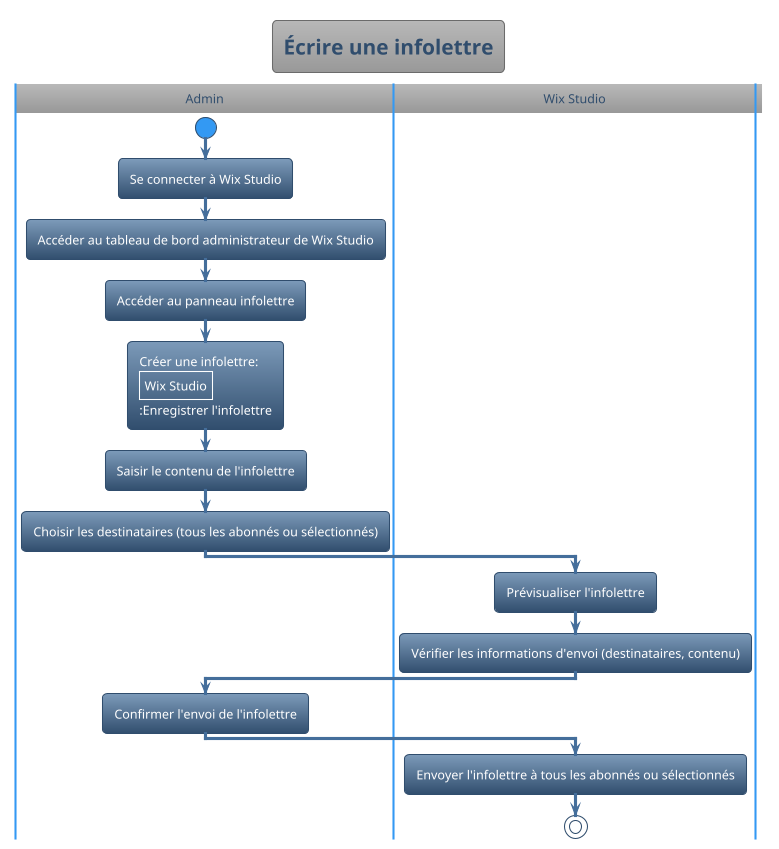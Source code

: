 @startuml
!theme spacelab
title Écrire une infolettre
|Admin|
start
:Se connecter à Wix Studio;
:Accéder au tableau de bord administrateur de Wix Studio;
:Accéder au panneau infolettre;
:Créer une infolettre:
|Wix Studio|
:Enregistrer l'infolettre;
|Admin|
:Saisir le contenu de l'infolettre;
:Choisir les destinataires (tous les abonnés ou sélectionnés);
|Wix Studio|
:Prévisualiser l'infolettre;
:Vérifier les informations d'envoi (destinataires, contenu);
|Admin|
:Confirmer l'envoi de l'infolettre;
|Wix Studio|
:Envoyer l'infolettre à tous les abonnés ou sélectionnés;
stop
@enduml
